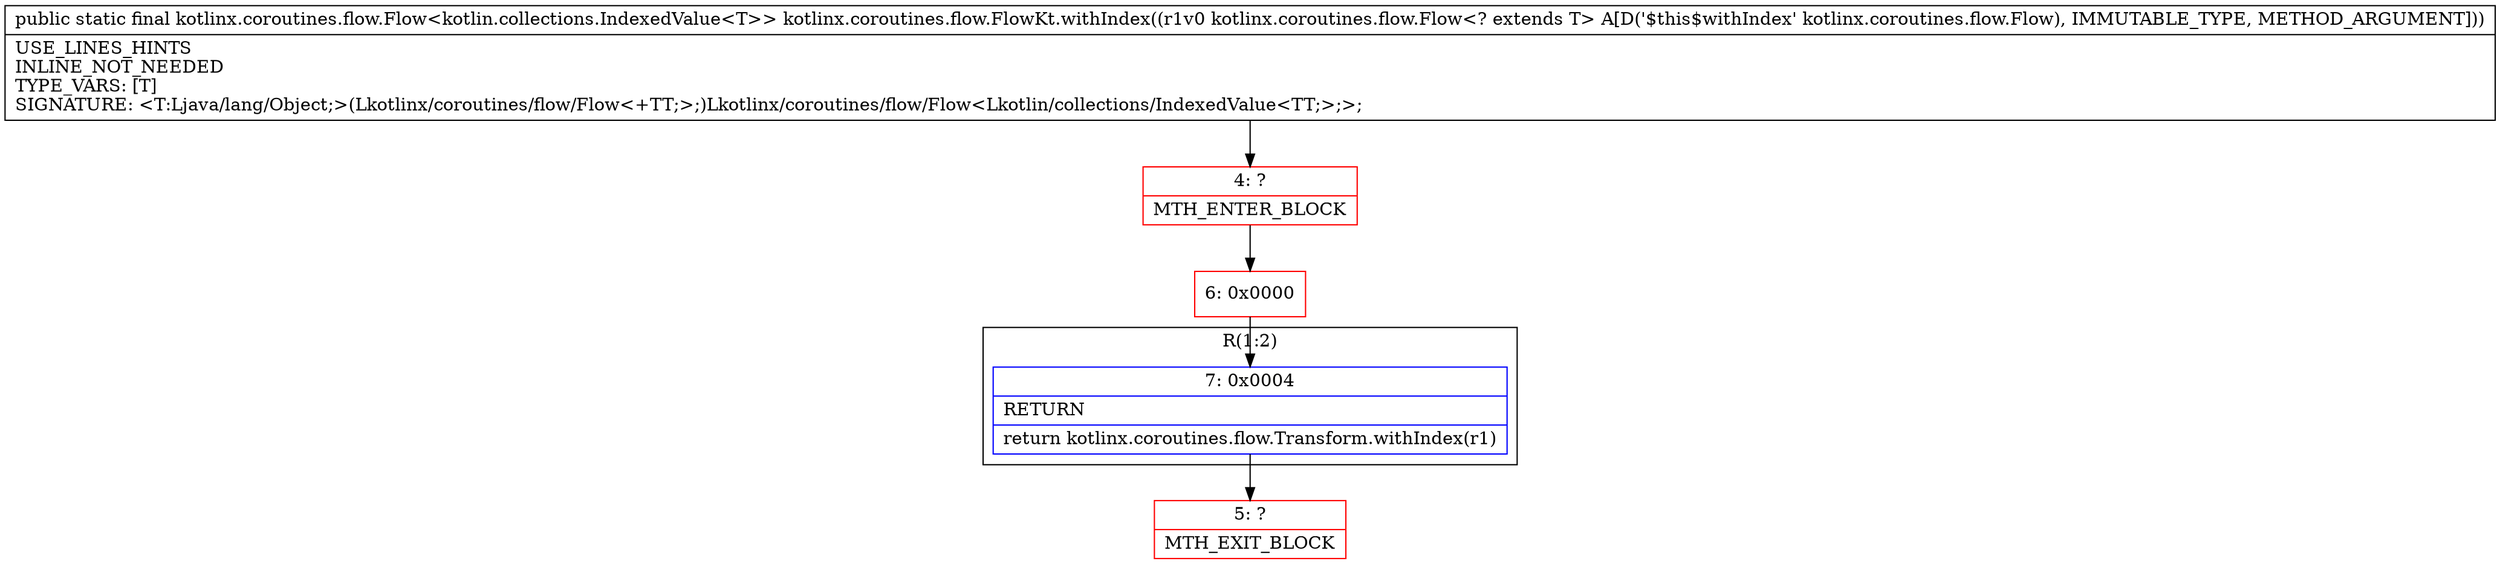 digraph "CFG forkotlinx.coroutines.flow.FlowKt.withIndex(Lkotlinx\/coroutines\/flow\/Flow;)Lkotlinx\/coroutines\/flow\/Flow;" {
subgraph cluster_Region_1071267245 {
label = "R(1:2)";
node [shape=record,color=blue];
Node_7 [shape=record,label="{7\:\ 0x0004|RETURN\l|return kotlinx.coroutines.flow.Transform.withIndex(r1)\l}"];
}
Node_4 [shape=record,color=red,label="{4\:\ ?|MTH_ENTER_BLOCK\l}"];
Node_6 [shape=record,color=red,label="{6\:\ 0x0000}"];
Node_5 [shape=record,color=red,label="{5\:\ ?|MTH_EXIT_BLOCK\l}"];
MethodNode[shape=record,label="{public static final kotlinx.coroutines.flow.Flow\<kotlin.collections.IndexedValue\<T\>\> kotlinx.coroutines.flow.FlowKt.withIndex((r1v0 kotlinx.coroutines.flow.Flow\<? extends T\> A[D('$this$withIndex' kotlinx.coroutines.flow.Flow), IMMUTABLE_TYPE, METHOD_ARGUMENT]))  | USE_LINES_HINTS\lINLINE_NOT_NEEDED\lTYPE_VARS: [T]\lSIGNATURE: \<T:Ljava\/lang\/Object;\>(Lkotlinx\/coroutines\/flow\/Flow\<+TT;\>;)Lkotlinx\/coroutines\/flow\/Flow\<Lkotlin\/collections\/IndexedValue\<TT;\>;\>;\l}"];
MethodNode -> Node_4;Node_7 -> Node_5;
Node_4 -> Node_6;
Node_6 -> Node_7;
}

